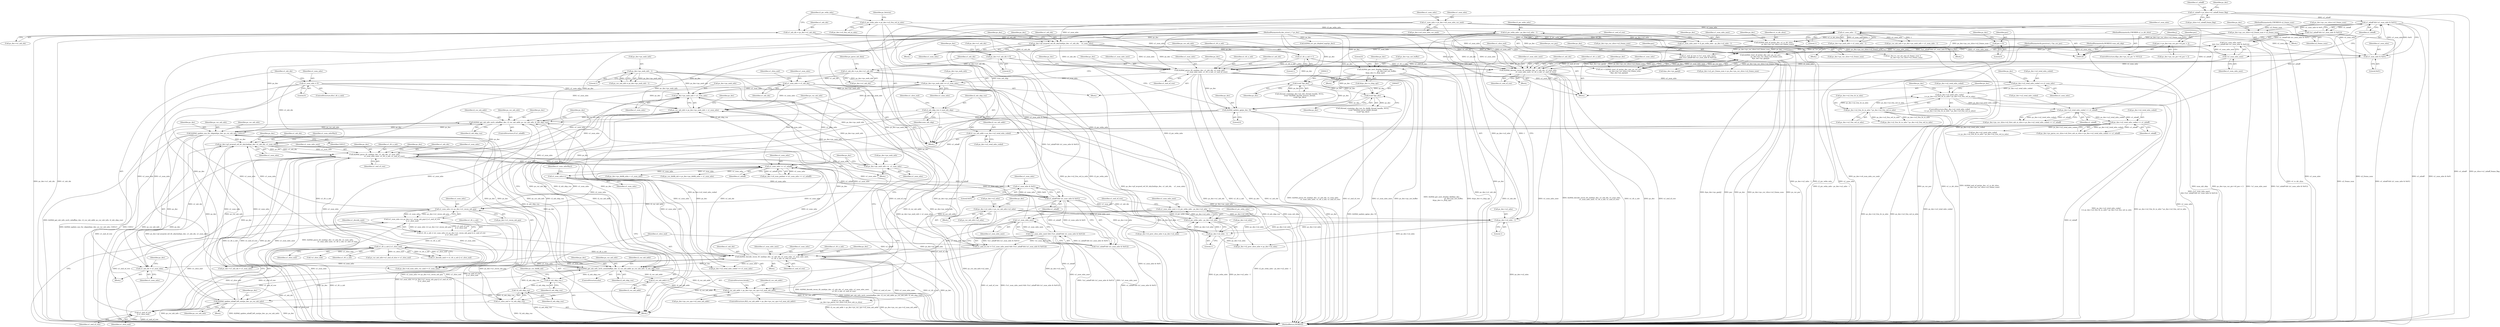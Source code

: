 digraph "0_Android_4a524d3a8ae9aa20c36430008e6bd429443f8f1d_1@pointer" {
"1000944" [label="(Call,ps_dec->ps_nmb_info + u1_num_mbs)"];
"1000638" [label="(Call,ps_dec->ps_nmb_info += u1_num_mbs)"];
"1000631" [label="(Call,ih264d_parse_tfr_nmb(ps_dec, u1_mb_idx, u1_num_mbs,\n                            u1_num_mbs_next, u1_tfr_n_mb, u1_end_of_row))"];
"1000584" [label="(Call,ps_dec->pf_mvpred_ref_tfr_nby2mb(ps_dec, u1_mb_idx,    u1_num_mbs))"];
"1000130" [label="(MethodParameterIn,dec_struct_t * ps_dec)"];
"1000141" [label="(Call,u1_mb_idx = ps_dec->u1_mb_idx)"];
"1000487" [label="(Call,u1_num_mbs = ps_dec->u4_num_mbs_cur_nmb)"];
"1000501" [label="(Call,u1_num_mbs - 1)"];
"1000612" [label="(Call,u1_num_mbs & 0x01)"];
"1000607" [label="(Call,!u1_num_mbs_next)"];
"1000595" [label="(Call,u1_num_mbs_next = i2_pic_wdin_mbs - ps_dec->u2_mbx - 1)"];
"1000597" [label="(Call,i2_pic_wdin_mbs - ps_dec->u2_mbx - 1)"];
"1000150" [label="(Call,i2_pic_wdin_mbs = ps_dec->u2_frm_wd_in_mbs)"];
"1000599" [label="(Call,ps_dec->u2_mbx - 1)"];
"1000538" [label="(Call,ps_dec->u2_mbx = ps_cur_mb_info->u2_mbx)"];
"1000618" [label="(Call,u1_tfr_n_mb = 1)"];
"1000604" [label="(Call,u1_end_of_row = (!u1_num_mbs_next)\n && (!(u1_mbaff && (u1_num_mbs & 0x01))))"];
"1000606" [label="(Call,(!u1_num_mbs_next)\n && (!(u1_mbaff && (u1_num_mbs & 0x01))))"];
"1000609" [label="(Call,!(u1_mbaff && (u1_num_mbs & 0x01)))"];
"1000610" [label="(Call,u1_mbaff && (u1_num_mbs & 0x01))"];
"1000189" [label="(Call,u1_mbaff = ps_slice->u1_mbaff_frame_flag)"];
"1000513" [label="(Call,ps_dec->ps_nmb_info - 1)"];
"1001179" [label="(Call,ps_dec->ps_nmb_info +=  u1_num_mbs)"];
"1001172" [label="(Call,ih264d_parse_tfr_nmb(ps_dec, u1_mb_idx, u1_num_mbs,\n                                     u1_num_mbs_next, u1_tfr_n_mb, u1_end_of_row))"];
"1001148" [label="(Call,ps_dec->pf_mvpred_ref_tfr_nby2mb(ps_dec, u1_mb_idx, u1_num_mbs))"];
"1001061" [label="(Call,ih264d_update_nnz_for_skipmb(ps_dec, ps_cur_mb_info, CAVLC))"];
"1000990" [label="(Call,ih264d_get_mb_info_cavlc_mbaff(ps_dec, i2_cur_mb_addr, ps_cur_mb_info, i2_mb_skip_run))"];
"1000892" [label="(Call,ih264d_update_qp(ps_dec, 0))"];
"1000645" [label="(Call,ih264d_decode_recon_tfr_nmb(ps_dec, u1_mb_idx, u1_num_mbs,\n                             u1_num_mbs_next, u1_tfr_n_mb, u1_end_of_row))"];
"1000412" [label="(Call,(void *)ps_dec)"];
"1000357" [label="(Call,ih264d_get_next_display_field(ps_dec,\n                                              ps_dec->ps_out_buffer,\n &(ps_dec->s_disp_op)))"];
"1000318" [label="(Call,ih264d_start_of_pic(ps_dec, poc, ps_cur_poc,\n                        ps_dec->ps_cur_slice->u2_frame_num,\n &ps_dec->ps_pps[j]))"];
"1000227" [label="(Call,ih264d_end_of_pic(ps_dec, u1_is_idr_slice,\n                ps_dec->ps_cur_slice->u2_frame_num))"];
"1000132" [label="(MethodParameterIn,UWORD8 u1_is_idr_slice)"];
"1000214" [label="(Call,ps_dec->ps_cur_slice->u2_frame_num = u2_frame_num)"];
"1000133" [label="(MethodParameterIn,UWORD16 u2_frame_num)"];
"1000250" [label="(Call,poc = 0)"];
"1000281" [label="(Call,poc = ps_dec->ps_cur_pic->i4_poc + 2)"];
"1000134" [label="(MethodParameterIn,pocstruct_t *ps_cur_poc)"];
"1000456" [label="(Call,(void *)ps_dec)"];
"1001089" [label="(Call,ih264d_update_mbaff_left_nnz(ps_dec, ps_cur_mb_info))"];
"1001186" [label="(Call,ih264d_decode_recon_tfr_nmb(ps_dec, u1_mb_idx, u1_num_mbs, u1_num_mbs_next,\n                                             u1_tfr_n_mb, u1_end_of_row))"];
"1001112" [label="(Call,!u1_num_mbs_next)"];
"1001100" [label="(Call,u1_num_mbs_next = i2_pic_wdin_mbs - ps_dec->u2_mbx - 1)"];
"1001102" [label="(Call,i2_pic_wdin_mbs - ps_dec->u2_mbx - 1)"];
"1001104" [label="(Call,ps_dec->u2_mbx - 1)"];
"1001137" [label="(Call,u1_tfr_n_mb || u1_slice_end)"];
"1001124" [label="(Call,u1_tfr_n_mb = (u1_num_mbs == ps_dec->u1_recon_mb_grp) || u1_end_of_row\n || u1_slice_end)"];
"1001126" [label="(Call,(u1_num_mbs == ps_dec->u1_recon_mb_grp) || u1_end_of_row\n || u1_slice_end)"];
"1001127" [label="(Call,u1_num_mbs == ps_dec->u1_recon_mb_grp)"];
"1001117" [label="(Call,u1_num_mbs & 0x01)"];
"1001094" [label="(Call,u1_num_mbs++)"];
"1000963" [label="(Call,u1_num_mbs >> u1_mbaff)"];
"1000905" [label="(Call,u1_num_mbs = u1_mb_idx)"];
"1000895" [label="(Call,u1_mb_idx = ps_dec->u1_mb_idx)"];
"1000657" [label="(Call,ps_dec->u1_mb_idx = 0)"];
"1001200" [label="(Call,u1_num_mbs = 0)"];
"1001115" [label="(Call,u1_mbaff && (u1_num_mbs & 0x01))"];
"1000809" [label="(Call,ps_dec->u2_total_mbs_coded << u1_mbaff)"];
"1000783" [label="(Call,ps_dec->u2_total_mbs_coded << u1_mbaff)"];
"1000668" [label="(Call,ps_dec->u2_total_mbs_coded\n >= ps_dec->u2_frm_ht_in_mbs * ps_dec->u2_frm_wd_in_mbs)"];
"1000652" [label="(Call,ps_dec->u2_total_mbs_coded += u1_num_mbs)"];
"1000672" [label="(Call,ps_dec->u2_frm_ht_in_mbs * ps_dec->u2_frm_wd_in_mbs)"];
"1001132" [label="(Call,u1_end_of_row\n || u1_slice_end)"];
"1001109" [label="(Call,u1_end_of_row = (!u1_num_mbs_next) && (!(u1_mbaff && (u1_num_mbs & 0x01))))"];
"1001111" [label="(Call,(!u1_num_mbs_next) && (!(u1_mbaff && (u1_num_mbs & 0x01))))"];
"1001114" [label="(Call,!(u1_mbaff && (u1_num_mbs & 0x01)))"];
"1001120" [label="(Call,u1_slice_end = !i2_mb_skip_run)"];
"1001122" [label="(Call,!i2_mb_skip_run)"];
"1001077" [label="(Call,i2_mb_skip_run--)"];
"1000996" [label="(Call,ih264d_get_mb_info_cavlc_nonmbaff(ps_dec, i2_cur_mb_addr, ps_cur_mb_info, i2_mb_skip_run))"];
"1000934" [label="(Call,i2_cur_mb_addr > ps_dec->ps_cur_sps->u2_max_mb_addr)"];
"1000920" [label="(Call,i2_cur_mb_addr = ps_dec->u2_total_mbs_coded)"];
"1001092" [label="(Call,i2_cur_mb_addr++)"];
"1000942" [label="(Call,ps_cur_mb_info = ps_dec->ps_nmb_info + u1_num_mbs)"];
"1000925" [label="(Call,i2_mb_skip_run = num_mb_skip)"];
"1000131" [label="(MethodParameterIn,WORD32 num_mb_skip)"];
"1001203" [label="(Call,u1_mb_idx = u1_num_mbs)"];
"1001105" [label="(Call,ps_dec->u2_mbx)"];
"1000227" [label="(Call,ih264d_end_of_pic(ps_dec, u1_is_idr_slice,\n                ps_dec->ps_cur_slice->u2_frame_num))"];
"1000224" [label="(Identifier,ps_dec)"];
"1000133" [label="(MethodParameterIn,UWORD16 u2_frame_num)"];
"1000283" [label="(Call,ps_dec->ps_cur_pic->i4_poc + 2)"];
"1001100" [label="(Call,u1_num_mbs_next = i2_pic_wdin_mbs - ps_dec->u2_mbx - 1)"];
"1001222" [label="(Call,i2_cur_mb_addr\n - ps_dec->ps_parse_cur_slice->u4_first_mb_in_slice)"];
"1000226" [label="(Block,)"];
"1001109" [label="(Call,u1_end_of_row = (!u1_num_mbs_next) && (!(u1_mbaff && (u1_num_mbs & 0x01))))"];
"1000359" [label="(Call,ps_dec->ps_out_buffer)"];
"1000275" [label="(ControlStructure,if(ps_dec->ps_cur_pic != NULL))"];
"1000657" [label="(Call,ps_dec->u1_mb_idx = 0)"];
"1000668" [label="(Call,ps_dec->u2_total_mbs_coded\n >= ps_dec->u2_frm_ht_in_mbs * ps_dec->u2_frm_wd_in_mbs)"];
"1001116" [label="(Identifier,u1_mbaff)"];
"1000645" [label="(Call,ih264d_decode_recon_tfr_nmb(ps_dec, u1_mb_idx, u1_num_mbs,\n                             u1_num_mbs_next, u1_tfr_n_mb, u1_end_of_row))"];
"1001103" [label="(Identifier,i2_pic_wdin_mbs)"];
"1000651" [label="(Identifier,u1_end_of_row)"];
"1000926" [label="(Identifier,i2_mb_skip_run)"];
"1000597" [label="(Call,i2_pic_wdin_mbs - ps_dec->u2_mbx - 1)"];
"1000600" [label="(Call,ps_dec->u2_mbx)"];
"1000134" [label="(MethodParameterIn,pocstruct_t *ps_cur_poc)"];
"1000252" [label="(Literal,0)"];
"1001101" [label="(Identifier,u1_num_mbs_next)"];
"1000810" [label="(Call,ps_dec->u2_total_mbs_coded)"];
"1000959" [label="(Call,ps_dec->u4_num_pmbair = (u1_num_mbs >> u1_mbaff))"];
"1000623" [label="(Identifier,ps_cur_mb_info)"];
"1001202" [label="(Literal,0)"];
"1001208" [label="(Identifier,ps_dec)"];
"1000931" [label="(Block,)"];
"1000458" [label="(Identifier,ps_dec)"];
"1001183" [label="(Identifier,u1_num_mbs)"];
"1000642" [label="(Identifier,u1_num_mbs)"];
"1001153" [label="(Identifier,u1_num_mbsNby2)"];
"1001129" [label="(Call,ps_dec->u1_recon_mb_grp)"];
"1001269" [label="(Call,ps_dec->u2_frm_ht_in_mbs * ps_dec->u2_frm_wd_in_mbs)"];
"1000963" [label="(Call,u1_num_mbs >> u1_mbaff)"];
"1000503" [label="(Literal,1)"];
"1000357" [label="(Call,ih264d_get_next_display_field(ps_dec,\n                                              ps_dec->ps_out_buffer,\n &(ps_dec->s_disp_op)))"];
"1001110" [label="(Identifier,u1_end_of_row)"];
"1000630" [label="(Block,)"];
"1000604" [label="(Call,u1_end_of_row = (!u1_num_mbs_next)\n && (!(u1_mbaff && (u1_num_mbs & 0x01))))"];
"1001177" [label="(Identifier,u1_tfr_n_mb)"];
"1001250" [label="(Call,ps_dec->i2_prev_slice_mbx = ps_dec->u2_mbx)"];
"1001180" [label="(Call,ps_dec->ps_nmb_info)"];
"1000250" [label="(Call,poc = 0)"];
"1000547" [label="(Identifier,ps_dec)"];
"1000948" [label="(Identifier,u1_num_mbs)"];
"1000609" [label="(Call,!(u1_mbaff && (u1_num_mbs & 0x01)))"];
"1000689" [label="(Identifier,ps_dec)"];
"1001123" [label="(Identifier,i2_mb_skip_run)"];
"1000997" [label="(Identifier,ps_dec)"];
"1001149" [label="(Identifier,ps_dec)"];
"1000213" [label="(Block,)"];
"1000927" [label="(Identifier,num_mb_skip)"];
"1001147" [label="(Block,)"];
"1000994" [label="(Identifier,i2_mb_skip_run)"];
"1001104" [label="(Call,ps_dec->u2_mbx - 1)"];
"1001112" [label="(Call,!u1_num_mbs_next)"];
"1000676" [label="(Call,ps_dec->u2_frm_wd_in_mbs)"];
"1000497" [label="(Call,ps_dec->ps_nmb_info + u1_num_mbs - 1)"];
"1000362" [label="(Call,&(ps_dec->s_disp_op))"];
"1000456" [label="(Call,(void *)ps_dec)"];
"1001088" [label="(Block,)"];
"1000132" [label="(MethodParameterIn,UWORD8 u1_is_idr_slice)"];
"1001148" [label="(Call,ps_dec->pf_mvpred_ref_tfr_nby2mb(ps_dec, u1_mb_idx, u1_num_mbs))"];
"1001203" [label="(Call,u1_mb_idx = u1_num_mbs)"];
"1000691" [label="(Call,ps_dec->i2_prev_slice_mbx = ps_dec->u2_mbx)"];
"1001185" [label="(Block,)"];
"1000612" [label="(Call,u1_num_mbs & 0x01)"];
"1000996" [label="(Call,ih264d_get_mb_info_cavlc_nonmbaff(ps_dec, i2_cur_mb_addr, ps_cur_mb_info, i2_mb_skip_run))"];
"1000901" [label="(Identifier,ps_parse_mb_data)"];
"1000664" [label="(Identifier,ps_dec)"];
"1000246" [label="(Block,)"];
"1000404" [label="(Call,ithread_create(ps_dec->pv_dec_thread_handle, NULL,\n (void *)ih264d_decode_picture_thread,\n (void *)ps_dec))"];
"1000486" [label="(Block,)"];
"1000322" [label="(Call,ps_dec->ps_cur_slice->u2_frame_num)"];
"1000316" [label="(Call,ret = ih264d_start_of_pic(ps_dec, poc, ps_cur_poc,\n                        ps_dec->ps_cur_slice->u2_frame_num,\n &ps_dec->ps_pps[j]))"];
"1000131" [label="(MethodParameterIn,WORD32 num_mb_skip)"];
"1001140" [label="(Call,ps_cur_mb_info->u1_end_of_slice = u1_slice_end)"];
"1001178" [label="(Identifier,u1_end_of_row)"];
"1001102" [label="(Call,i2_pic_wdin_mbs - ps_dec->u2_mbx - 1)"];
"1000935" [label="(Identifier,i2_cur_mb_addr)"];
"1000813" [label="(Identifier,u1_mbaff)"];
"1000570" [label="(Block,)"];
"1000991" [label="(Identifier,ps_dec)"];
"1000596" [label="(Identifier,u1_num_mbs_next)"];
"1001094" [label="(Call,u1_num_mbs++)"];
"1000649" [label="(Identifier,u1_num_mbs_next)"];
"1000906" [label="(Identifier,u1_num_mbs)"];
"1000669" [label="(Call,ps_dec->u2_total_mbs_coded)"];
"1000893" [label="(Identifier,ps_dec)"];
"1000682" [label="(Identifier,ps_dec)"];
"1000784" [label="(Call,ps_dec->u2_total_mbs_coded)"];
"1000517" [label="(Literal,1)"];
"1001135" [label="(Call,u1_decode_nmb = u1_tfr_n_mb || u1_slice_end)"];
"1001097" [label="(Identifier,u1_num_mbsNby2)"];
"1000542" [label="(Call,ps_cur_mb_info->u2_mbx)"];
"1001121" [label="(Identifier,u1_slice_end)"];
"1001201" [label="(Identifier,u1_num_mbs)"];
"1001179" [label="(Call,ps_dec->ps_nmb_info +=  u1_num_mbs)"];
"1000152" [label="(Call,ps_dec->u2_frm_wd_in_mbs)"];
"1001004" [label="(Identifier,ps_dec)"];
"1000513" [label="(Call,ps_dec->ps_nmb_info - 1)"];
"1000632" [label="(Identifier,ps_dec)"];
"1001186" [label="(Call,ih264d_decode_recon_tfr_nmb(ps_dec, u1_mb_idx, u1_num_mbs, u1_num_mbs_next,\n                                             u1_tfr_n_mb, u1_end_of_row))"];
"1001119" [label="(Literal,0x01)"];
"1000230" [label="(Call,ps_dec->ps_cur_slice->u2_frame_num)"];
"1000159" [label="(Identifier,ps_bitstrm)"];
"1000191" [label="(Call,ps_slice->u1_mbaff_frame_flag)"];
"1001193" [label="(Call,ps_dec->u2_total_mbs_coded += u1_num_mbs)"];
"1001206" [label="(Call,ps_dec->u1_mb_idx = u1_num_mbs)"];
"1000943" [label="(Identifier,ps_cur_mb_info)"];
"1000595" [label="(Call,u1_num_mbs_next = i2_pic_wdin_mbs - ps_dec->u2_mbx - 1)"];
"1001181" [label="(Identifier,ps_dec)"];
"1001062" [label="(Identifier,ps_dec)"];
"1000327" [label="(Call,&ps_dec->ps_pps[j])"];
"1000999" [label="(Identifier,ps_cur_mb_info)"];
"1000909" [label="(Identifier,u1_slice_end)"];
"1001125" [label="(Identifier,u1_tfr_n_mb)"];
"1000659" [label="(Identifier,ps_dec)"];
"1000922" [label="(Call,ps_dec->u2_total_mbs_coded)"];
"1000930" [label="(Identifier,u1_slice_end)"];
"1001111" [label="(Call,(!u1_num_mbs_next) && (!(u1_mbaff && (u1_num_mbs & 0x01))))"];
"1000229" [label="(Identifier,u1_is_idr_slice)"];
"1001195" [label="(Identifier,ps_dec)"];
"1000672" [label="(Call,ps_dec->u2_frm_ht_in_mbs * ps_dec->u2_frm_wd_in_mbs)"];
"1000964" [label="(Identifier,u1_num_mbs)"];
"1000189" [label="(Call,u1_mbaff = ps_slice->u1_mbaff_frame_flag)"];
"1001204" [label="(Identifier,u1_mb_idx)"];
"1001200" [label="(Call,u1_num_mbs = 0)"];
"1001174" [label="(Identifier,u1_mb_idx)"];
"1000235" [label="(Call,ps_dec->s_cur_pic_poc.u2_frame_num =\n                ps_dec->ps_cur_slice->u2_frame_num)"];
"1000920" [label="(Call,i2_cur_mb_addr = ps_dec->u2_total_mbs_coded)"];
"1001190" [label="(Identifier,u1_num_mbs_next)"];
"1000282" [label="(Identifier,poc)"];
"1001113" [label="(Identifier,u1_num_mbs_next)"];
"1000228" [label="(Identifier,ps_dec)"];
"1000635" [label="(Identifier,u1_num_mbs_next)"];
"1001189" [label="(Identifier,u1_num_mbs)"];
"1000412" [label="(Call,(void *)ps_dec)"];
"1001120" [label="(Call,u1_slice_end = !i2_mb_skip_run)"];
"1000511" [label="(Call,ps_cur_mb_info = ps_dec->ps_nmb_info - 1)"];
"1000945" [label="(Call,ps_dec->ps_nmb_info)"];
"1001137" [label="(Call,u1_tfr_n_mb || u1_slice_end)"];
"1000656" [label="(Identifier,u1_num_mbs)"];
"1000892" [label="(Call,ih264d_update_qp(ps_dec, 0))"];
"1000448" [label="(Call,ithread_create(ps_dec->pv_bs_deblk_thread_handle, NULL,\n (void *)ih264d_recon_deblk_thread,\n (void *)ps_dec))"];
"1001138" [label="(Identifier,u1_tfr_n_mb)"];
"1000634" [label="(Identifier,u1_num_mbs)"];
"1000586" [label="(Identifier,u1_mb_idx)"];
"1000907" [label="(Identifier,u1_mb_idx)"];
"1001124" [label="(Call,u1_tfr_n_mb = (u1_num_mbs == ps_dec->u1_recon_mb_grp) || u1_end_of_row\n || u1_slice_end)"];
"1000151" [label="(Identifier,i2_pic_wdin_mbs)"];
"1000493" [label="(Identifier,u1_num_mbs)"];
"1000143" [label="(Call,ps_dec->u1_mb_idx)"];
"1000190" [label="(Identifier,u1_mbaff)"];
"1001132" [label="(Call,u1_end_of_row\n || u1_slice_end)"];
"1001063" [label="(Identifier,ps_cur_mb_info)"];
"1001092" [label="(Call,i2_cur_mb_addr++)"];
"1000951" [label="(Identifier,ps_dec)"];
"1000613" [label="(Identifier,u1_num_mbs)"];
"1000803" [label="(Call,ps_dec->ps_parse_cur_slice->u4_first_mb_in_slice = ps_dec->u2_total_mbs_coded << u1_mbaff)"];
"1001081" [label="(Identifier,ps_cur_deblk_mb)"];
"1001284" [label="(MethodReturn,WORD32)"];
"1000636" [label="(Identifier,u1_tfr_n_mb)"];
"1000488" [label="(Identifier,u1_num_mbs)"];
"1000995" [label="(ControlStructure,else)"];
"1000585" [label="(Identifier,ps_dec)"];
"1001151" [label="(Identifier,u1_num_mbs)"];
"1001175" [label="(Identifier,u1_num_mbs)"];
"1000291" [label="(Identifier,j)"];
"1000141" [label="(Call,u1_mb_idx = ps_dec->u1_mb_idx)"];
"1000777" [label="(Call,ps_dec->ps_cur_slice->u2_first_mb_in_slice = ps_dec->u2_total_mbs_coded << u1_mbaff)"];
"1000968" [label="(Call,ps_dec->ps_deblk_mbn + u1_num_mbs)"];
"1000200" [label="(Identifier,ps_dec)"];
"1000934" [label="(Call,i2_cur_mb_addr > ps_dec->ps_cur_sps->u2_max_mb_addr)"];
"1000966" [label="(Call,ps_cur_deblk_mb = ps_dec->ps_deblk_mbn + u1_num_mbs)"];
"1000583" [label="(Block,)"];
"1001176" [label="(Identifier,u1_num_mbs_next)"];
"1001191" [label="(Identifier,u1_tfr_n_mb)"];
"1000809" [label="(Call,ps_dec->u2_total_mbs_coded << u1_mbaff)"];
"1001114" [label="(Call,!(u1_mbaff && (u1_num_mbs & 0x01)))"];
"1000638" [label="(Call,ps_dec->ps_nmb_info += u1_num_mbs)"];
"1001061" [label="(Call,ih264d_update_nnz_for_skipmb(ps_dec, ps_cur_mb_info, CAVLC))"];
"1001172" [label="(Call,ih264d_parse_tfr_nmb(ps_dec, u1_mb_idx, u1_num_mbs,\n                                     u1_num_mbs_next, u1_tfr_n_mb, u1_end_of_row))"];
"1000942" [label="(Call,ps_cur_mb_info = ps_dec->ps_nmb_info + u1_num_mbs)"];
"1000998" [label="(Identifier,i2_cur_mb_addr)"];
"1000142" [label="(Identifier,u1_mb_idx)"];
"1000644" [label="(Block,)"];
"1000647" [label="(Identifier,u1_mb_idx)"];
"1001091" [label="(Identifier,ps_cur_mb_info)"];
"1000489" [label="(Call,ps_dec->u4_num_mbs_cur_nmb)"];
"1000606" [label="(Call,(!u1_num_mbs_next)\n && (!(u1_mbaff && (u1_num_mbs & 0x01))))"];
"1000949" [label="(Call,ps_dec->u4_num_mbs_cur_nmb = u1_num_mbs)"];
"1000620" [label="(Literal,1)"];
"1000587" [label="(Identifier,u1_num_mbs)"];
"1000318" [label="(Call,ih264d_start_of_pic(ps_dec, poc, ps_cur_poc,\n                        ps_dec->ps_cur_slice->u2_frame_num,\n &ps_dec->ps_pps[j]))"];
"1000783" [label="(Call,ps_dec->u2_total_mbs_coded << u1_mbaff)"];
"1001171" [label="(Block,)"];
"1001265" [label="(Call,ps_dec->u2_total_mbs_coded\n >= ps_dec->u2_frm_ht_in_mbs * ps_dec->u2_frm_wd_in_mbs)"];
"1000658" [label="(Call,ps_dec->u1_mb_idx)"];
"1000614" [label="(Literal,0x01)"];
"1000936" [label="(Call,ps_dec->ps_cur_sps->u2_max_mb_addr)"];
"1000619" [label="(Identifier,u1_tfr_n_mb)"];
"1000650" [label="(Identifier,u1_tfr_n_mb)"];
"1000639" [label="(Call,ps_dec->ps_nmb_info)"];
"1000654" [label="(Identifier,ps_dec)"];
"1000667" [label="(ControlStructure,if(ps_dec->u2_total_mbs_coded\n >= ps_dec->u2_frm_ht_in_mbs * ps_dec->u2_frm_wd_in_mbs))"];
"1000794" [label="(Call,ps_dec->u2_prv_frame_num = ps_dec->ps_cur_slice->u2_frame_num)"];
"1000502" [label="(Identifier,u1_num_mbs)"];
"1000607" [label="(Call,!u1_num_mbs_next)"];
"1000238" [label="(Identifier,ps_dec)"];
"1000538" [label="(Call,ps_dec->u2_mbx = ps_cur_mb_info->u2_mbx)"];
"1000539" [label="(Call,ps_dec->u2_mbx)"];
"1000988" [label="(ControlStructure,if (u1_mbaff))"];
"1001139" [label="(Identifier,u1_slice_end)"];
"1000661" [label="(Literal,0)"];
"1000990" [label="(Call,ih264d_get_mb_info_cavlc_mbaff(ps_dec, i2_cur_mb_addr, ps_cur_mb_info, i2_mb_skip_run))"];
"1000633" [label="(Identifier,u1_mb_idx)"];
"1001115" [label="(Call,u1_mbaff && (u1_num_mbs & 0x01))"];
"1001128" [label="(Identifier,u1_num_mbs)"];
"1000495" [label="(Call,ps_cur_mb_info = ps_dec->ps_nmb_info + u1_num_mbs - 1)"];
"1001108" [label="(Literal,1)"];
"1001078" [label="(Identifier,i2_mb_skip_run)"];
"1000590" [label="(Identifier,ps_dec)"];
"1000896" [label="(Identifier,u1_mb_idx)"];
"1000320" [label="(Identifier,poc)"];
"1000603" [label="(Literal,1)"];
"1001150" [label="(Identifier,u1_mb_idx)"];
"1000605" [label="(Identifier,u1_end_of_row)"];
"1000414" [label="(Identifier,ps_dec)"];
"1001090" [label="(Identifier,ps_dec)"];
"1000992" [label="(Identifier,i2_cur_mb_addr)"];
"1001000" [label="(Identifier,i2_mb_skip_run)"];
"1000610" [label="(Call,u1_mbaff && (u1_num_mbs & 0x01))"];
"1000646" [label="(Identifier,ps_dec)"];
"1000653" [label="(Call,ps_dec->u2_total_mbs_coded)"];
"1000921" [label="(Identifier,i2_cur_mb_addr)"];
"1000599" [label="(Call,ps_dec->u2_mbx - 1)"];
"1001089" [label="(Call,ih264d_update_mbaff_left_nnz(ps_dec, ps_cur_mb_info))"];
"1000598" [label="(Identifier,i2_pic_wdin_mbs)"];
"1001187" [label="(Identifier,ps_dec)"];
"1000321" [label="(Identifier,ps_cur_poc)"];
"1001122" [label="(Call,!i2_mb_skip_run)"];
"1000220" [label="(Identifier,u2_frame_num)"];
"1001127" [label="(Call,u1_num_mbs == ps_dec->u1_recon_mb_grp)"];
"1000584" [label="(Call,ps_dec->pf_mvpred_ref_tfr_nby2mb(ps_dec, u1_mb_idx,    u1_num_mbs))"];
"1000150" [label="(Call,i2_pic_wdin_mbs = ps_dec->u2_frm_wd_in_mbs)"];
"1001064" [label="(Identifier,CAVLC)"];
"1001205" [label="(Identifier,u1_num_mbs)"];
"1000608" [label="(Identifier,u1_num_mbs_next)"];
"1000368" [label="(Literal,0)"];
"1000993" [label="(Identifier,ps_cur_mb_info)"];
"1000925" [label="(Call,i2_mb_skip_run = num_mb_skip)"];
"1000905" [label="(Call,u1_num_mbs = u1_mb_idx)"];
"1001188" [label="(Identifier,u1_mb_idx)"];
"1001117" [label="(Call,u1_num_mbs & 0x01)"];
"1000648" [label="(Identifier,u1_num_mbs)"];
"1000897" [label="(Call,ps_dec->u1_mb_idx)"];
"1000941" [label="(ControlStructure,break;)"];
"1000929" [label="(Call,!u1_slice_end)"];
"1001126" [label="(Call,(u1_num_mbs == ps_dec->u1_recon_mb_grp) || u1_end_of_row\n || u1_slice_end)"];
"1000640" [label="(Identifier,ps_dec)"];
"1000514" [label="(Call,ps_dec->ps_nmb_info)"];
"1001068" [label="(Identifier,ps_cur_mb_info)"];
"1000251" [label="(Identifier,poc)"];
"1000256" [label="(Identifier,ps_dec)"];
"1000933" [label="(ControlStructure,if(i2_cur_mb_addr > ps_dec->ps_cur_sps->u2_max_mb_addr))"];
"1000214" [label="(Call,ps_dec->ps_cur_slice->u2_frame_num = u2_frame_num)"];
"1000618" [label="(Call,u1_tfr_n_mb = 1)"];
"1001198" [label="(ControlStructure,if(u1_tfr_n_mb))"];
"1000130" [label="(MethodParameterIn,dec_struct_t * ps_dec)"];
"1000281" [label="(Call,poc = ps_dec->ps_cur_pic->i4_poc + 2)"];
"1000205" [label="(Call,ih264d_err_pic_dispbuf_mgr(ps_dec))"];
"1000944" [label="(Call,ps_dec->ps_nmb_info + u1_num_mbs)"];
"1000501" [label="(Call,u1_num_mbs - 1)"];
"1000487" [label="(Call,u1_num_mbs = ps_dec->u4_num_mbs_cur_nmb)"];
"1000611" [label="(Identifier,u1_mbaff)"];
"1001173" [label="(Identifier,ps_dec)"];
"1000787" [label="(Identifier,u1_mbaff)"];
"1001095" [label="(Identifier,u1_num_mbs)"];
"1001077" [label="(Call,i2_mb_skip_run--)"];
"1000356" [label="(Block,)"];
"1000616" [label="(Identifier,u1_slice_end)"];
"1000358" [label="(Identifier,ps_dec)"];
"1000215" [label="(Call,ps_dec->ps_cur_slice->u2_frame_num)"];
"1000319" [label="(Identifier,ps_dec)"];
"1001118" [label="(Identifier,u1_num_mbs)"];
"1000894" [label="(Literal,0)"];
"1000631" [label="(Call,ih264d_parse_tfr_nmb(ps_dec, u1_mb_idx, u1_num_mbs,\n                            u1_num_mbs_next, u1_tfr_n_mb, u1_end_of_row))"];
"1001136" [label="(Identifier,u1_decode_nmb)"];
"1000965" [label="(Identifier,u1_mbaff)"];
"1000673" [label="(Call,ps_dec->u2_frm_ht_in_mbs)"];
"1001192" [label="(Identifier,u1_end_of_row)"];
"1000637" [label="(Identifier,u1_end_of_row)"];
"1001133" [label="(Identifier,u1_end_of_row)"];
"1001093" [label="(Identifier,i2_cur_mb_addr)"];
"1000895" [label="(Call,u1_mb_idx = ps_dec->u1_mb_idx)"];
"1000652" [label="(Call,ps_dec->u2_total_mbs_coded += u1_num_mbs)"];
"1001134" [label="(Identifier,u1_slice_end)"];
"1000136" [label="(Block,)"];
"1000944" -> "1000942"  [label="AST: "];
"1000944" -> "1000948"  [label="CFG: "];
"1000945" -> "1000944"  [label="AST: "];
"1000948" -> "1000944"  [label="AST: "];
"1000942" -> "1000944"  [label="CFG: "];
"1000944" -> "1001284"  [label="DDG: ps_dec->ps_nmb_info"];
"1000638" -> "1000944"  [label="DDG: ps_dec->ps_nmb_info"];
"1000513" -> "1000944"  [label="DDG: ps_dec->ps_nmb_info"];
"1001179" -> "1000944"  [label="DDG: ps_dec->ps_nmb_info"];
"1000905" -> "1000944"  [label="DDG: u1_num_mbs"];
"1001127" -> "1000944"  [label="DDG: u1_num_mbs"];
"1001200" -> "1000944"  [label="DDG: u1_num_mbs"];
"1001186" -> "1000944"  [label="DDG: u1_num_mbs"];
"1001172" -> "1000944"  [label="DDG: u1_num_mbs"];
"1000638" -> "1000630"  [label="AST: "];
"1000638" -> "1000642"  [label="CFG: "];
"1000639" -> "1000638"  [label="AST: "];
"1000642" -> "1000638"  [label="AST: "];
"1000654" -> "1000638"  [label="CFG: "];
"1000638" -> "1001284"  [label="DDG: ps_dec->ps_nmb_info"];
"1000631" -> "1000638"  [label="DDG: u1_num_mbs"];
"1000513" -> "1000638"  [label="DDG: ps_dec->ps_nmb_info"];
"1000638" -> "1000942"  [label="DDG: ps_dec->ps_nmb_info"];
"1000638" -> "1001179"  [label="DDG: ps_dec->ps_nmb_info"];
"1000631" -> "1000630"  [label="AST: "];
"1000631" -> "1000637"  [label="CFG: "];
"1000632" -> "1000631"  [label="AST: "];
"1000633" -> "1000631"  [label="AST: "];
"1000634" -> "1000631"  [label="AST: "];
"1000635" -> "1000631"  [label="AST: "];
"1000636" -> "1000631"  [label="AST: "];
"1000637" -> "1000631"  [label="AST: "];
"1000640" -> "1000631"  [label="CFG: "];
"1000631" -> "1001284"  [label="DDG: ps_dec"];
"1000631" -> "1001284"  [label="DDG: u1_mb_idx"];
"1000631" -> "1001284"  [label="DDG: ih264d_parse_tfr_nmb(ps_dec, u1_mb_idx, u1_num_mbs,\n                            u1_num_mbs_next, u1_tfr_n_mb, u1_end_of_row)"];
"1000631" -> "1001284"  [label="DDG: u1_end_of_row"];
"1000631" -> "1001284"  [label="DDG: u1_num_mbs_next"];
"1000631" -> "1001284"  [label="DDG: u1_tfr_n_mb"];
"1000584" -> "1000631"  [label="DDG: ps_dec"];
"1000584" -> "1000631"  [label="DDG: u1_mb_idx"];
"1000584" -> "1000631"  [label="DDG: u1_num_mbs"];
"1000130" -> "1000631"  [label="DDG: ps_dec"];
"1000141" -> "1000631"  [label="DDG: u1_mb_idx"];
"1000612" -> "1000631"  [label="DDG: u1_num_mbs"];
"1000487" -> "1000631"  [label="DDG: u1_num_mbs"];
"1000501" -> "1000631"  [label="DDG: u1_num_mbs"];
"1000607" -> "1000631"  [label="DDG: u1_num_mbs_next"];
"1000618" -> "1000631"  [label="DDG: u1_tfr_n_mb"];
"1000604" -> "1000631"  [label="DDG: u1_end_of_row"];
"1000631" -> "1000652"  [label="DDG: u1_num_mbs"];
"1000631" -> "1000892"  [label="DDG: ps_dec"];
"1000584" -> "1000583"  [label="AST: "];
"1000584" -> "1000587"  [label="CFG: "];
"1000585" -> "1000584"  [label="AST: "];
"1000586" -> "1000584"  [label="AST: "];
"1000587" -> "1000584"  [label="AST: "];
"1000590" -> "1000584"  [label="CFG: "];
"1000584" -> "1001284"  [label="DDG: ps_dec->pf_mvpred_ref_tfr_nby2mb(ps_dec, u1_mb_idx,    u1_num_mbs)"];
"1000130" -> "1000584"  [label="DDG: ps_dec"];
"1000141" -> "1000584"  [label="DDG: u1_mb_idx"];
"1000487" -> "1000584"  [label="DDG: u1_num_mbs"];
"1000501" -> "1000584"  [label="DDG: u1_num_mbs"];
"1000584" -> "1000612"  [label="DDG: u1_num_mbs"];
"1000584" -> "1000645"  [label="DDG: ps_dec"];
"1000584" -> "1000645"  [label="DDG: u1_mb_idx"];
"1000584" -> "1000645"  [label="DDG: u1_num_mbs"];
"1000130" -> "1000129"  [label="AST: "];
"1000130" -> "1001284"  [label="DDG: ps_dec"];
"1000130" -> "1000205"  [label="DDG: ps_dec"];
"1000130" -> "1000227"  [label="DDG: ps_dec"];
"1000130" -> "1000318"  [label="DDG: ps_dec"];
"1000130" -> "1000357"  [label="DDG: ps_dec"];
"1000130" -> "1000412"  [label="DDG: ps_dec"];
"1000130" -> "1000456"  [label="DDG: ps_dec"];
"1000130" -> "1000645"  [label="DDG: ps_dec"];
"1000130" -> "1000892"  [label="DDG: ps_dec"];
"1000130" -> "1000990"  [label="DDG: ps_dec"];
"1000130" -> "1000996"  [label="DDG: ps_dec"];
"1000130" -> "1001061"  [label="DDG: ps_dec"];
"1000130" -> "1001089"  [label="DDG: ps_dec"];
"1000130" -> "1001148"  [label="DDG: ps_dec"];
"1000130" -> "1001172"  [label="DDG: ps_dec"];
"1000130" -> "1001186"  [label="DDG: ps_dec"];
"1000141" -> "1000136"  [label="AST: "];
"1000141" -> "1000143"  [label="CFG: "];
"1000142" -> "1000141"  [label="AST: "];
"1000143" -> "1000141"  [label="AST: "];
"1000151" -> "1000141"  [label="CFG: "];
"1000141" -> "1001284"  [label="DDG: u1_mb_idx"];
"1000141" -> "1001284"  [label="DDG: ps_dec->u1_mb_idx"];
"1000141" -> "1000645"  [label="DDG: u1_mb_idx"];
"1000487" -> "1000486"  [label="AST: "];
"1000487" -> "1000489"  [label="CFG: "];
"1000488" -> "1000487"  [label="AST: "];
"1000489" -> "1000487"  [label="AST: "];
"1000493" -> "1000487"  [label="CFG: "];
"1000487" -> "1001284"  [label="DDG: ps_dec->u4_num_mbs_cur_nmb"];
"1000487" -> "1001284"  [label="DDG: u1_num_mbs"];
"1000487" -> "1000501"  [label="DDG: u1_num_mbs"];
"1000487" -> "1000612"  [label="DDG: u1_num_mbs"];
"1000487" -> "1000645"  [label="DDG: u1_num_mbs"];
"1000501" -> "1000497"  [label="AST: "];
"1000501" -> "1000503"  [label="CFG: "];
"1000502" -> "1000501"  [label="AST: "];
"1000503" -> "1000501"  [label="AST: "];
"1000497" -> "1000501"  [label="CFG: "];
"1000501" -> "1001284"  [label="DDG: u1_num_mbs"];
"1000501" -> "1000495"  [label="DDG: u1_num_mbs"];
"1000501" -> "1000495"  [label="DDG: 1"];
"1000501" -> "1000497"  [label="DDG: u1_num_mbs"];
"1000501" -> "1000497"  [label="DDG: 1"];
"1000501" -> "1000612"  [label="DDG: u1_num_mbs"];
"1000501" -> "1000645"  [label="DDG: u1_num_mbs"];
"1000612" -> "1000610"  [label="AST: "];
"1000612" -> "1000614"  [label="CFG: "];
"1000613" -> "1000612"  [label="AST: "];
"1000614" -> "1000612"  [label="AST: "];
"1000610" -> "1000612"  [label="CFG: "];
"1000612" -> "1000610"  [label="DDG: u1_num_mbs"];
"1000612" -> "1000610"  [label="DDG: 0x01"];
"1000612" -> "1000645"  [label="DDG: u1_num_mbs"];
"1000607" -> "1000606"  [label="AST: "];
"1000607" -> "1000608"  [label="CFG: "];
"1000608" -> "1000607"  [label="AST: "];
"1000611" -> "1000607"  [label="CFG: "];
"1000606" -> "1000607"  [label="CFG: "];
"1000607" -> "1000606"  [label="DDG: u1_num_mbs_next"];
"1000595" -> "1000607"  [label="DDG: u1_num_mbs_next"];
"1000607" -> "1000645"  [label="DDG: u1_num_mbs_next"];
"1000595" -> "1000570"  [label="AST: "];
"1000595" -> "1000597"  [label="CFG: "];
"1000596" -> "1000595"  [label="AST: "];
"1000597" -> "1000595"  [label="AST: "];
"1000605" -> "1000595"  [label="CFG: "];
"1000595" -> "1001284"  [label="DDG: i2_pic_wdin_mbs - ps_dec->u2_mbx - 1"];
"1000597" -> "1000595"  [label="DDG: i2_pic_wdin_mbs"];
"1000597" -> "1000595"  [label="DDG: ps_dec->u2_mbx - 1"];
"1000597" -> "1000599"  [label="CFG: "];
"1000598" -> "1000597"  [label="AST: "];
"1000599" -> "1000597"  [label="AST: "];
"1000597" -> "1001284"  [label="DDG: ps_dec->u2_mbx - 1"];
"1000597" -> "1001284"  [label="DDG: i2_pic_wdin_mbs"];
"1000150" -> "1000597"  [label="DDG: i2_pic_wdin_mbs"];
"1000599" -> "1000597"  [label="DDG: ps_dec->u2_mbx"];
"1000599" -> "1000597"  [label="DDG: 1"];
"1000597" -> "1001102"  [label="DDG: i2_pic_wdin_mbs"];
"1000150" -> "1000136"  [label="AST: "];
"1000150" -> "1000152"  [label="CFG: "];
"1000151" -> "1000150"  [label="AST: "];
"1000152" -> "1000150"  [label="AST: "];
"1000159" -> "1000150"  [label="CFG: "];
"1000150" -> "1001284"  [label="DDG: i2_pic_wdin_mbs"];
"1000150" -> "1001284"  [label="DDG: ps_dec->u2_frm_wd_in_mbs"];
"1000150" -> "1001102"  [label="DDG: i2_pic_wdin_mbs"];
"1000599" -> "1000603"  [label="CFG: "];
"1000600" -> "1000599"  [label="AST: "];
"1000603" -> "1000599"  [label="AST: "];
"1000599" -> "1001284"  [label="DDG: ps_dec->u2_mbx"];
"1000538" -> "1000599"  [label="DDG: ps_dec->u2_mbx"];
"1000599" -> "1000691"  [label="DDG: ps_dec->u2_mbx"];
"1000599" -> "1001104"  [label="DDG: ps_dec->u2_mbx"];
"1000599" -> "1001250"  [label="DDG: ps_dec->u2_mbx"];
"1000538" -> "1000486"  [label="AST: "];
"1000538" -> "1000542"  [label="CFG: "];
"1000539" -> "1000538"  [label="AST: "];
"1000542" -> "1000538"  [label="AST: "];
"1000547" -> "1000538"  [label="CFG: "];
"1000538" -> "1001284"  [label="DDG: ps_cur_mb_info->u2_mbx"];
"1000538" -> "1001284"  [label="DDG: ps_dec->u2_mbx"];
"1000538" -> "1000691"  [label="DDG: ps_dec->u2_mbx"];
"1000538" -> "1001104"  [label="DDG: ps_dec->u2_mbx"];
"1000538" -> "1001250"  [label="DDG: ps_dec->u2_mbx"];
"1000618" -> "1000570"  [label="AST: "];
"1000618" -> "1000620"  [label="CFG: "];
"1000619" -> "1000618"  [label="AST: "];
"1000620" -> "1000618"  [label="AST: "];
"1000623" -> "1000618"  [label="CFG: "];
"1000618" -> "1000645"  [label="DDG: u1_tfr_n_mb"];
"1000604" -> "1000570"  [label="AST: "];
"1000604" -> "1000606"  [label="CFG: "];
"1000605" -> "1000604"  [label="AST: "];
"1000606" -> "1000604"  [label="AST: "];
"1000616" -> "1000604"  [label="CFG: "];
"1000604" -> "1001284"  [label="DDG: (!u1_num_mbs_next)\n && (!(u1_mbaff && (u1_num_mbs & 0x01)))"];
"1000606" -> "1000604"  [label="DDG: !u1_num_mbs_next"];
"1000606" -> "1000604"  [label="DDG: !(u1_mbaff && (u1_num_mbs & 0x01))"];
"1000604" -> "1000645"  [label="DDG: u1_end_of_row"];
"1000606" -> "1000609"  [label="CFG: "];
"1000609" -> "1000606"  [label="AST: "];
"1000606" -> "1001284"  [label="DDG: !u1_num_mbs_next"];
"1000606" -> "1001284"  [label="DDG: !(u1_mbaff && (u1_num_mbs & 0x01))"];
"1000609" -> "1000606"  [label="DDG: u1_mbaff && (u1_num_mbs & 0x01)"];
"1000606" -> "1001111"  [label="DDG: !(u1_mbaff && (u1_num_mbs & 0x01))"];
"1000609" -> "1000610"  [label="CFG: "];
"1000610" -> "1000609"  [label="AST: "];
"1000609" -> "1001284"  [label="DDG: u1_mbaff && (u1_num_mbs & 0x01)"];
"1000610" -> "1000609"  [label="DDG: u1_mbaff"];
"1000610" -> "1000609"  [label="DDG: u1_num_mbs & 0x01"];
"1000610" -> "1000611"  [label="CFG: "];
"1000611" -> "1000610"  [label="AST: "];
"1000610" -> "1001284"  [label="DDG: u1_mbaff"];
"1000610" -> "1001284"  [label="DDG: u1_num_mbs & 0x01"];
"1000189" -> "1000610"  [label="DDG: u1_mbaff"];
"1000610" -> "1000783"  [label="DDG: u1_mbaff"];
"1000610" -> "1001115"  [label="DDG: u1_num_mbs & 0x01"];
"1000189" -> "1000136"  [label="AST: "];
"1000189" -> "1000191"  [label="CFG: "];
"1000190" -> "1000189"  [label="AST: "];
"1000191" -> "1000189"  [label="AST: "];
"1000200" -> "1000189"  [label="CFG: "];
"1000189" -> "1001284"  [label="DDG: u1_mbaff"];
"1000189" -> "1001284"  [label="DDG: ps_slice->u1_mbaff_frame_flag"];
"1000189" -> "1000783"  [label="DDG: u1_mbaff"];
"1000513" -> "1000511"  [label="AST: "];
"1000513" -> "1000517"  [label="CFG: "];
"1000514" -> "1000513"  [label="AST: "];
"1000517" -> "1000513"  [label="AST: "];
"1000511" -> "1000513"  [label="CFG: "];
"1000513" -> "1001284"  [label="DDG: ps_dec->ps_nmb_info"];
"1000513" -> "1000511"  [label="DDG: ps_dec->ps_nmb_info"];
"1000513" -> "1000511"  [label="DDG: 1"];
"1000513" -> "1000942"  [label="DDG: ps_dec->ps_nmb_info"];
"1000513" -> "1001179"  [label="DDG: ps_dec->ps_nmb_info"];
"1001179" -> "1001171"  [label="AST: "];
"1001179" -> "1001183"  [label="CFG: "];
"1001180" -> "1001179"  [label="AST: "];
"1001183" -> "1001179"  [label="AST: "];
"1001195" -> "1001179"  [label="CFG: "];
"1001179" -> "1001284"  [label="DDG: ps_dec->ps_nmb_info"];
"1001179" -> "1000942"  [label="DDG: ps_dec->ps_nmb_info"];
"1001172" -> "1001179"  [label="DDG: u1_num_mbs"];
"1001172" -> "1001171"  [label="AST: "];
"1001172" -> "1001178"  [label="CFG: "];
"1001173" -> "1001172"  [label="AST: "];
"1001174" -> "1001172"  [label="AST: "];
"1001175" -> "1001172"  [label="AST: "];
"1001176" -> "1001172"  [label="AST: "];
"1001177" -> "1001172"  [label="AST: "];
"1001178" -> "1001172"  [label="AST: "];
"1001181" -> "1001172"  [label="CFG: "];
"1001172" -> "1001284"  [label="DDG: u1_num_mbs_next"];
"1001172" -> "1001284"  [label="DDG: ih264d_parse_tfr_nmb(ps_dec, u1_mb_idx, u1_num_mbs,\n                                     u1_num_mbs_next, u1_tfr_n_mb, u1_end_of_row)"];
"1001172" -> "1001284"  [label="DDG: u1_tfr_n_mb"];
"1001172" -> "1001284"  [label="DDG: u1_end_of_row"];
"1001172" -> "1001284"  [label="DDG: ps_dec"];
"1001172" -> "1000942"  [label="DDG: u1_num_mbs"];
"1001172" -> "1000949"  [label="DDG: u1_num_mbs"];
"1001172" -> "1000963"  [label="DDG: u1_num_mbs"];
"1001172" -> "1000990"  [label="DDG: ps_dec"];
"1001172" -> "1000996"  [label="DDG: ps_dec"];
"1001148" -> "1001172"  [label="DDG: ps_dec"];
"1001148" -> "1001172"  [label="DDG: u1_mb_idx"];
"1001148" -> "1001172"  [label="DDG: u1_num_mbs"];
"1001112" -> "1001172"  [label="DDG: u1_num_mbs_next"];
"1001137" -> "1001172"  [label="DDG: u1_tfr_n_mb"];
"1001109" -> "1001172"  [label="DDG: u1_end_of_row"];
"1001132" -> "1001172"  [label="DDG: u1_end_of_row"];
"1001172" -> "1001193"  [label="DDG: u1_num_mbs"];
"1001172" -> "1001203"  [label="DDG: u1_num_mbs"];
"1001172" -> "1001206"  [label="DDG: u1_num_mbs"];
"1001148" -> "1001147"  [label="AST: "];
"1001148" -> "1001151"  [label="CFG: "];
"1001149" -> "1001148"  [label="AST: "];
"1001150" -> "1001148"  [label="AST: "];
"1001151" -> "1001148"  [label="AST: "];
"1001153" -> "1001148"  [label="CFG: "];
"1001148" -> "1001284"  [label="DDG: ps_dec->pf_mvpred_ref_tfr_nby2mb(ps_dec, u1_mb_idx, u1_num_mbs)"];
"1001061" -> "1001148"  [label="DDG: ps_dec"];
"1001089" -> "1001148"  [label="DDG: ps_dec"];
"1001203" -> "1001148"  [label="DDG: u1_mb_idx"];
"1000895" -> "1001148"  [label="DDG: u1_mb_idx"];
"1001127" -> "1001148"  [label="DDG: u1_num_mbs"];
"1001148" -> "1001186"  [label="DDG: ps_dec"];
"1001148" -> "1001186"  [label="DDG: u1_mb_idx"];
"1001148" -> "1001186"  [label="DDG: u1_num_mbs"];
"1001061" -> "1000931"  [label="AST: "];
"1001061" -> "1001064"  [label="CFG: "];
"1001062" -> "1001061"  [label="AST: "];
"1001063" -> "1001061"  [label="AST: "];
"1001064" -> "1001061"  [label="AST: "];
"1001068" -> "1001061"  [label="CFG: "];
"1001061" -> "1001284"  [label="DDG: ps_dec"];
"1001061" -> "1001284"  [label="DDG: ih264d_update_nnz_for_skipmb(ps_dec, ps_cur_mb_info, CAVLC)"];
"1001061" -> "1001284"  [label="DDG: CAVLC"];
"1001061" -> "1001284"  [label="DDG: ps_cur_mb_info"];
"1001061" -> "1000990"  [label="DDG: ps_dec"];
"1001061" -> "1000996"  [label="DDG: ps_dec"];
"1000990" -> "1001061"  [label="DDG: ps_dec"];
"1000990" -> "1001061"  [label="DDG: ps_cur_mb_info"];
"1000996" -> "1001061"  [label="DDG: ps_dec"];
"1000996" -> "1001061"  [label="DDG: ps_cur_mb_info"];
"1001061" -> "1001089"  [label="DDG: ps_dec"];
"1001061" -> "1001089"  [label="DDG: ps_cur_mb_info"];
"1000990" -> "1000988"  [label="AST: "];
"1000990" -> "1000994"  [label="CFG: "];
"1000991" -> "1000990"  [label="AST: "];
"1000992" -> "1000990"  [label="AST: "];
"1000993" -> "1000990"  [label="AST: "];
"1000994" -> "1000990"  [label="AST: "];
"1001004" -> "1000990"  [label="CFG: "];
"1000990" -> "1001284"  [label="DDG: ih264d_get_mb_info_cavlc_mbaff(ps_dec, i2_cur_mb_addr, ps_cur_mb_info, i2_mb_skip_run)"];
"1000892" -> "1000990"  [label="DDG: ps_dec"];
"1001089" -> "1000990"  [label="DDG: ps_dec"];
"1001186" -> "1000990"  [label="DDG: ps_dec"];
"1000934" -> "1000990"  [label="DDG: i2_cur_mb_addr"];
"1000942" -> "1000990"  [label="DDG: ps_cur_mb_info"];
"1000925" -> "1000990"  [label="DDG: i2_mb_skip_run"];
"1001122" -> "1000990"  [label="DDG: i2_mb_skip_run"];
"1000990" -> "1001077"  [label="DDG: i2_mb_skip_run"];
"1000990" -> "1001092"  [label="DDG: i2_cur_mb_addr"];
"1000892" -> "1000136"  [label="AST: "];
"1000892" -> "1000894"  [label="CFG: "];
"1000893" -> "1000892"  [label="AST: "];
"1000894" -> "1000892"  [label="AST: "];
"1000896" -> "1000892"  [label="CFG: "];
"1000892" -> "1001284"  [label="DDG: ps_dec"];
"1000892" -> "1001284"  [label="DDG: ih264d_update_qp(ps_dec, 0)"];
"1000645" -> "1000892"  [label="DDG: ps_dec"];
"1000412" -> "1000892"  [label="DDG: ps_dec"];
"1000357" -> "1000892"  [label="DDG: ps_dec"];
"1000456" -> "1000892"  [label="DDG: ps_dec"];
"1000892" -> "1000996"  [label="DDG: ps_dec"];
"1000645" -> "1000644"  [label="AST: "];
"1000645" -> "1000651"  [label="CFG: "];
"1000646" -> "1000645"  [label="AST: "];
"1000647" -> "1000645"  [label="AST: "];
"1000648" -> "1000645"  [label="AST: "];
"1000649" -> "1000645"  [label="AST: "];
"1000650" -> "1000645"  [label="AST: "];
"1000651" -> "1000645"  [label="AST: "];
"1000654" -> "1000645"  [label="CFG: "];
"1000645" -> "1001284"  [label="DDG: u1_tfr_n_mb"];
"1000645" -> "1001284"  [label="DDG: ps_dec"];
"1000645" -> "1001284"  [label="DDG: u1_end_of_row"];
"1000645" -> "1001284"  [label="DDG: u1_mb_idx"];
"1000645" -> "1001284"  [label="DDG: u1_num_mbs_next"];
"1000645" -> "1001284"  [label="DDG: ih264d_decode_recon_tfr_nmb(ps_dec, u1_mb_idx, u1_num_mbs,\n                             u1_num_mbs_next, u1_tfr_n_mb, u1_end_of_row)"];
"1000645" -> "1000652"  [label="DDG: u1_num_mbs"];
"1000412" -> "1000404"  [label="AST: "];
"1000412" -> "1000414"  [label="CFG: "];
"1000413" -> "1000412"  [label="AST: "];
"1000414" -> "1000412"  [label="AST: "];
"1000404" -> "1000412"  [label="CFG: "];
"1000412" -> "1000404"  [label="DDG: ps_dec"];
"1000357" -> "1000412"  [label="DDG: ps_dec"];
"1000412" -> "1000456"  [label="DDG: ps_dec"];
"1000357" -> "1000356"  [label="AST: "];
"1000357" -> "1000362"  [label="CFG: "];
"1000358" -> "1000357"  [label="AST: "];
"1000359" -> "1000357"  [label="AST: "];
"1000362" -> "1000357"  [label="AST: "];
"1000368" -> "1000357"  [label="CFG: "];
"1000357" -> "1001284"  [label="DDG: ih264d_get_next_display_field(ps_dec,\n                                              ps_dec->ps_out_buffer,\n &(ps_dec->s_disp_op))"];
"1000357" -> "1001284"  [label="DDG: &(ps_dec->s_disp_op)"];
"1000357" -> "1001284"  [label="DDG: ps_dec->ps_out_buffer"];
"1000318" -> "1000357"  [label="DDG: ps_dec"];
"1000357" -> "1000456"  [label="DDG: ps_dec"];
"1000318" -> "1000316"  [label="AST: "];
"1000318" -> "1000327"  [label="CFG: "];
"1000319" -> "1000318"  [label="AST: "];
"1000320" -> "1000318"  [label="AST: "];
"1000321" -> "1000318"  [label="AST: "];
"1000322" -> "1000318"  [label="AST: "];
"1000327" -> "1000318"  [label="AST: "];
"1000316" -> "1000318"  [label="CFG: "];
"1000318" -> "1001284"  [label="DDG: ps_dec"];
"1000318" -> "1001284"  [label="DDG: ps_dec->ps_cur_slice->u2_frame_num"];
"1000318" -> "1001284"  [label="DDG: ps_cur_poc"];
"1000318" -> "1001284"  [label="DDG: &ps_dec->ps_pps[j]"];
"1000318" -> "1001284"  [label="DDG: poc"];
"1000318" -> "1000316"  [label="DDG: ps_dec"];
"1000318" -> "1000316"  [label="DDG: ps_cur_poc"];
"1000318" -> "1000316"  [label="DDG: &ps_dec->ps_pps[j]"];
"1000318" -> "1000316"  [label="DDG: ps_dec->ps_cur_slice->u2_frame_num"];
"1000318" -> "1000316"  [label="DDG: poc"];
"1000227" -> "1000318"  [label="DDG: ps_dec"];
"1000227" -> "1000318"  [label="DDG: ps_dec->ps_cur_slice->u2_frame_num"];
"1000250" -> "1000318"  [label="DDG: poc"];
"1000281" -> "1000318"  [label="DDG: poc"];
"1000134" -> "1000318"  [label="DDG: ps_cur_poc"];
"1000214" -> "1000318"  [label="DDG: ps_dec->ps_cur_slice->u2_frame_num"];
"1000318" -> "1000794"  [label="DDG: ps_dec->ps_cur_slice->u2_frame_num"];
"1000227" -> "1000226"  [label="AST: "];
"1000227" -> "1000230"  [label="CFG: "];
"1000228" -> "1000227"  [label="AST: "];
"1000229" -> "1000227"  [label="AST: "];
"1000230" -> "1000227"  [label="AST: "];
"1000238" -> "1000227"  [label="CFG: "];
"1000227" -> "1001284"  [label="DDG: ih264d_end_of_pic(ps_dec, u1_is_idr_slice,\n                ps_dec->ps_cur_slice->u2_frame_num)"];
"1000227" -> "1001284"  [label="DDG: u1_is_idr_slice"];
"1000132" -> "1000227"  [label="DDG: u1_is_idr_slice"];
"1000214" -> "1000227"  [label="DDG: ps_dec->ps_cur_slice->u2_frame_num"];
"1000227" -> "1000235"  [label="DDG: ps_dec->ps_cur_slice->u2_frame_num"];
"1000132" -> "1000129"  [label="AST: "];
"1000132" -> "1001284"  [label="DDG: u1_is_idr_slice"];
"1000214" -> "1000213"  [label="AST: "];
"1000214" -> "1000220"  [label="CFG: "];
"1000215" -> "1000214"  [label="AST: "];
"1000220" -> "1000214"  [label="AST: "];
"1000224" -> "1000214"  [label="CFG: "];
"1000214" -> "1001284"  [label="DDG: u2_frame_num"];
"1000133" -> "1000214"  [label="DDG: u2_frame_num"];
"1000133" -> "1000129"  [label="AST: "];
"1000133" -> "1001284"  [label="DDG: u2_frame_num"];
"1000250" -> "1000246"  [label="AST: "];
"1000250" -> "1000252"  [label="CFG: "];
"1000251" -> "1000250"  [label="AST: "];
"1000252" -> "1000250"  [label="AST: "];
"1000256" -> "1000250"  [label="CFG: "];
"1000281" -> "1000275"  [label="AST: "];
"1000281" -> "1000283"  [label="CFG: "];
"1000282" -> "1000281"  [label="AST: "];
"1000283" -> "1000281"  [label="AST: "];
"1000291" -> "1000281"  [label="CFG: "];
"1000281" -> "1001284"  [label="DDG: ps_dec->ps_cur_pic->i4_poc + 2"];
"1000134" -> "1000129"  [label="AST: "];
"1000134" -> "1001284"  [label="DDG: ps_cur_poc"];
"1000456" -> "1000448"  [label="AST: "];
"1000456" -> "1000458"  [label="CFG: "];
"1000457" -> "1000456"  [label="AST: "];
"1000458" -> "1000456"  [label="AST: "];
"1000448" -> "1000456"  [label="CFG: "];
"1000456" -> "1000448"  [label="DDG: ps_dec"];
"1001089" -> "1001088"  [label="AST: "];
"1001089" -> "1001091"  [label="CFG: "];
"1001090" -> "1001089"  [label="AST: "];
"1001091" -> "1001089"  [label="AST: "];
"1001093" -> "1001089"  [label="CFG: "];
"1001089" -> "1001284"  [label="DDG: ps_cur_mb_info"];
"1001089" -> "1001284"  [label="DDG: ih264d_update_mbaff_left_nnz(ps_dec, ps_cur_mb_info)"];
"1001089" -> "1001284"  [label="DDG: ps_dec"];
"1001089" -> "1000996"  [label="DDG: ps_dec"];
"1001186" -> "1001185"  [label="AST: "];
"1001186" -> "1001192"  [label="CFG: "];
"1001187" -> "1001186"  [label="AST: "];
"1001188" -> "1001186"  [label="AST: "];
"1001189" -> "1001186"  [label="AST: "];
"1001190" -> "1001186"  [label="AST: "];
"1001191" -> "1001186"  [label="AST: "];
"1001192" -> "1001186"  [label="AST: "];
"1001195" -> "1001186"  [label="CFG: "];
"1001186" -> "1001284"  [label="DDG: ih264d_decode_recon_tfr_nmb(ps_dec, u1_mb_idx, u1_num_mbs, u1_num_mbs_next,\n                                             u1_tfr_n_mb, u1_end_of_row)"];
"1001186" -> "1001284"  [label="DDG: u1_end_of_row"];
"1001186" -> "1001284"  [label="DDG: u1_num_mbs_next"];
"1001186" -> "1001284"  [label="DDG: u1_tfr_n_mb"];
"1001186" -> "1001284"  [label="DDG: ps_dec"];
"1001186" -> "1000942"  [label="DDG: u1_num_mbs"];
"1001186" -> "1000949"  [label="DDG: u1_num_mbs"];
"1001186" -> "1000963"  [label="DDG: u1_num_mbs"];
"1001186" -> "1000996"  [label="DDG: ps_dec"];
"1001112" -> "1001186"  [label="DDG: u1_num_mbs_next"];
"1001137" -> "1001186"  [label="DDG: u1_tfr_n_mb"];
"1001109" -> "1001186"  [label="DDG: u1_end_of_row"];
"1001132" -> "1001186"  [label="DDG: u1_end_of_row"];
"1001186" -> "1001193"  [label="DDG: u1_num_mbs"];
"1001186" -> "1001203"  [label="DDG: u1_num_mbs"];
"1001186" -> "1001206"  [label="DDG: u1_num_mbs"];
"1001112" -> "1001111"  [label="AST: "];
"1001112" -> "1001113"  [label="CFG: "];
"1001113" -> "1001112"  [label="AST: "];
"1001116" -> "1001112"  [label="CFG: "];
"1001111" -> "1001112"  [label="CFG: "];
"1001112" -> "1001284"  [label="DDG: u1_num_mbs_next"];
"1001112" -> "1001111"  [label="DDG: u1_num_mbs_next"];
"1001100" -> "1001112"  [label="DDG: u1_num_mbs_next"];
"1001100" -> "1000931"  [label="AST: "];
"1001100" -> "1001102"  [label="CFG: "];
"1001101" -> "1001100"  [label="AST: "];
"1001102" -> "1001100"  [label="AST: "];
"1001110" -> "1001100"  [label="CFG: "];
"1001100" -> "1001284"  [label="DDG: i2_pic_wdin_mbs - ps_dec->u2_mbx - 1"];
"1001102" -> "1001100"  [label="DDG: i2_pic_wdin_mbs"];
"1001102" -> "1001100"  [label="DDG: ps_dec->u2_mbx - 1"];
"1001102" -> "1001104"  [label="CFG: "];
"1001103" -> "1001102"  [label="AST: "];
"1001104" -> "1001102"  [label="AST: "];
"1001102" -> "1001284"  [label="DDG: ps_dec->u2_mbx - 1"];
"1001102" -> "1001284"  [label="DDG: i2_pic_wdin_mbs"];
"1001104" -> "1001102"  [label="DDG: ps_dec->u2_mbx"];
"1001104" -> "1001102"  [label="DDG: 1"];
"1001104" -> "1001108"  [label="CFG: "];
"1001105" -> "1001104"  [label="AST: "];
"1001108" -> "1001104"  [label="AST: "];
"1001104" -> "1001250"  [label="DDG: ps_dec->u2_mbx"];
"1001137" -> "1001135"  [label="AST: "];
"1001137" -> "1001138"  [label="CFG: "];
"1001137" -> "1001139"  [label="CFG: "];
"1001138" -> "1001137"  [label="AST: "];
"1001139" -> "1001137"  [label="AST: "];
"1001135" -> "1001137"  [label="CFG: "];
"1001137" -> "1001284"  [label="DDG: u1_tfr_n_mb"];
"1001137" -> "1000929"  [label="DDG: u1_slice_end"];
"1001137" -> "1001135"  [label="DDG: u1_tfr_n_mb"];
"1001137" -> "1001135"  [label="DDG: u1_slice_end"];
"1001124" -> "1001137"  [label="DDG: u1_tfr_n_mb"];
"1001120" -> "1001137"  [label="DDG: u1_slice_end"];
"1001132" -> "1001137"  [label="DDG: u1_slice_end"];
"1001137" -> "1001140"  [label="DDG: u1_slice_end"];
"1001124" -> "1000931"  [label="AST: "];
"1001124" -> "1001126"  [label="CFG: "];
"1001125" -> "1001124"  [label="AST: "];
"1001126" -> "1001124"  [label="AST: "];
"1001136" -> "1001124"  [label="CFG: "];
"1001124" -> "1001284"  [label="DDG: (u1_num_mbs == ps_dec->u1_recon_mb_grp) || u1_end_of_row\n || u1_slice_end"];
"1001126" -> "1001124"  [label="DDG: u1_num_mbs == ps_dec->u1_recon_mb_grp"];
"1001126" -> "1001124"  [label="DDG: u1_end_of_row\n || u1_slice_end"];
"1001126" -> "1001127"  [label="CFG: "];
"1001126" -> "1001132"  [label="CFG: "];
"1001127" -> "1001126"  [label="AST: "];
"1001132" -> "1001126"  [label="AST: "];
"1001126" -> "1001284"  [label="DDG: u1_num_mbs == ps_dec->u1_recon_mb_grp"];
"1001126" -> "1001284"  [label="DDG: u1_end_of_row\n || u1_slice_end"];
"1001127" -> "1001126"  [label="DDG: u1_num_mbs"];
"1001127" -> "1001126"  [label="DDG: ps_dec->u1_recon_mb_grp"];
"1001132" -> "1001126"  [label="DDG: u1_end_of_row"];
"1001132" -> "1001126"  [label="DDG: u1_slice_end"];
"1001127" -> "1001129"  [label="CFG: "];
"1001128" -> "1001127"  [label="AST: "];
"1001129" -> "1001127"  [label="AST: "];
"1001133" -> "1001127"  [label="CFG: "];
"1001127" -> "1001284"  [label="DDG: ps_dec->u1_recon_mb_grp"];
"1001127" -> "1001284"  [label="DDG: u1_num_mbs"];
"1001127" -> "1000942"  [label="DDG: u1_num_mbs"];
"1001127" -> "1000949"  [label="DDG: u1_num_mbs"];
"1001127" -> "1000963"  [label="DDG: u1_num_mbs"];
"1001117" -> "1001127"  [label="DDG: u1_num_mbs"];
"1001094" -> "1001127"  [label="DDG: u1_num_mbs"];
"1001117" -> "1001115"  [label="AST: "];
"1001117" -> "1001119"  [label="CFG: "];
"1001118" -> "1001117"  [label="AST: "];
"1001119" -> "1001117"  [label="AST: "];
"1001115" -> "1001117"  [label="CFG: "];
"1001117" -> "1001115"  [label="DDG: u1_num_mbs"];
"1001117" -> "1001115"  [label="DDG: 0x01"];
"1001094" -> "1001117"  [label="DDG: u1_num_mbs"];
"1001094" -> "1000931"  [label="AST: "];
"1001094" -> "1001095"  [label="CFG: "];
"1001095" -> "1001094"  [label="AST: "];
"1001097" -> "1001094"  [label="CFG: "];
"1000963" -> "1001094"  [label="DDG: u1_num_mbs"];
"1000963" -> "1000959"  [label="AST: "];
"1000963" -> "1000965"  [label="CFG: "];
"1000964" -> "1000963"  [label="AST: "];
"1000965" -> "1000963"  [label="AST: "];
"1000959" -> "1000963"  [label="CFG: "];
"1000963" -> "1001284"  [label="DDG: u1_mbaff"];
"1000963" -> "1000959"  [label="DDG: u1_num_mbs"];
"1000963" -> "1000959"  [label="DDG: u1_mbaff"];
"1000905" -> "1000963"  [label="DDG: u1_num_mbs"];
"1001200" -> "1000963"  [label="DDG: u1_num_mbs"];
"1001115" -> "1000963"  [label="DDG: u1_mbaff"];
"1000809" -> "1000963"  [label="DDG: u1_mbaff"];
"1000963" -> "1000966"  [label="DDG: u1_num_mbs"];
"1000963" -> "1000968"  [label="DDG: u1_num_mbs"];
"1000963" -> "1001115"  [label="DDG: u1_mbaff"];
"1000905" -> "1000136"  [label="AST: "];
"1000905" -> "1000907"  [label="CFG: "];
"1000906" -> "1000905"  [label="AST: "];
"1000907" -> "1000905"  [label="AST: "];
"1000909" -> "1000905"  [label="CFG: "];
"1000905" -> "1001284"  [label="DDG: u1_num_mbs"];
"1000905" -> "1001284"  [label="DDG: u1_mb_idx"];
"1000895" -> "1000905"  [label="DDG: u1_mb_idx"];
"1000905" -> "1000942"  [label="DDG: u1_num_mbs"];
"1000905" -> "1000949"  [label="DDG: u1_num_mbs"];
"1000895" -> "1000136"  [label="AST: "];
"1000895" -> "1000897"  [label="CFG: "];
"1000896" -> "1000895"  [label="AST: "];
"1000897" -> "1000895"  [label="AST: "];
"1000901" -> "1000895"  [label="CFG: "];
"1000895" -> "1001284"  [label="DDG: ps_dec->u1_mb_idx"];
"1000657" -> "1000895"  [label="DDG: ps_dec->u1_mb_idx"];
"1000657" -> "1000570"  [label="AST: "];
"1000657" -> "1000661"  [label="CFG: "];
"1000658" -> "1000657"  [label="AST: "];
"1000661" -> "1000657"  [label="AST: "];
"1000664" -> "1000657"  [label="CFG: "];
"1000657" -> "1001284"  [label="DDG: ps_dec->u1_mb_idx"];
"1001200" -> "1001198"  [label="AST: "];
"1001200" -> "1001202"  [label="CFG: "];
"1001201" -> "1001200"  [label="AST: "];
"1001202" -> "1001200"  [label="AST: "];
"1001204" -> "1001200"  [label="CFG: "];
"1001200" -> "1000942"  [label="DDG: u1_num_mbs"];
"1001200" -> "1000949"  [label="DDG: u1_num_mbs"];
"1001200" -> "1001203"  [label="DDG: u1_num_mbs"];
"1001200" -> "1001206"  [label="DDG: u1_num_mbs"];
"1001115" -> "1001114"  [label="AST: "];
"1001115" -> "1001116"  [label="CFG: "];
"1001116" -> "1001115"  [label="AST: "];
"1001114" -> "1001115"  [label="CFG: "];
"1001115" -> "1001284"  [label="DDG: u1_mbaff"];
"1001115" -> "1001284"  [label="DDG: u1_num_mbs & 0x01"];
"1001115" -> "1001114"  [label="DDG: u1_mbaff"];
"1001115" -> "1001114"  [label="DDG: u1_num_mbs & 0x01"];
"1000809" -> "1000803"  [label="AST: "];
"1000809" -> "1000813"  [label="CFG: "];
"1000810" -> "1000809"  [label="AST: "];
"1000813" -> "1000809"  [label="AST: "];
"1000803" -> "1000809"  [label="CFG: "];
"1000809" -> "1001284"  [label="DDG: u1_mbaff"];
"1000809" -> "1000803"  [label="DDG: ps_dec->u2_total_mbs_coded"];
"1000809" -> "1000803"  [label="DDG: u1_mbaff"];
"1000783" -> "1000809"  [label="DDG: ps_dec->u2_total_mbs_coded"];
"1000783" -> "1000809"  [label="DDG: u1_mbaff"];
"1000809" -> "1000920"  [label="DDG: ps_dec->u2_total_mbs_coded"];
"1000809" -> "1001193"  [label="DDG: ps_dec->u2_total_mbs_coded"];
"1000809" -> "1001265"  [label="DDG: ps_dec->u2_total_mbs_coded"];
"1000783" -> "1000777"  [label="AST: "];
"1000783" -> "1000787"  [label="CFG: "];
"1000784" -> "1000783"  [label="AST: "];
"1000787" -> "1000783"  [label="AST: "];
"1000777" -> "1000783"  [label="CFG: "];
"1000783" -> "1000777"  [label="DDG: ps_dec->u2_total_mbs_coded"];
"1000783" -> "1000777"  [label="DDG: u1_mbaff"];
"1000668" -> "1000783"  [label="DDG: ps_dec->u2_total_mbs_coded"];
"1000668" -> "1000667"  [label="AST: "];
"1000668" -> "1000672"  [label="CFG: "];
"1000669" -> "1000668"  [label="AST: "];
"1000672" -> "1000668"  [label="AST: "];
"1000682" -> "1000668"  [label="CFG: "];
"1000689" -> "1000668"  [label="CFG: "];
"1000668" -> "1001284"  [label="DDG: ps_dec->u2_total_mbs_coded\n >= ps_dec->u2_frm_ht_in_mbs * ps_dec->u2_frm_wd_in_mbs"];
"1000668" -> "1001284"  [label="DDG: ps_dec->u2_frm_ht_in_mbs * ps_dec->u2_frm_wd_in_mbs"];
"1000668" -> "1001284"  [label="DDG: ps_dec->u2_total_mbs_coded"];
"1000652" -> "1000668"  [label="DDG: ps_dec->u2_total_mbs_coded"];
"1000672" -> "1000668"  [label="DDG: ps_dec->u2_frm_ht_in_mbs"];
"1000672" -> "1000668"  [label="DDG: ps_dec->u2_frm_wd_in_mbs"];
"1000652" -> "1000570"  [label="AST: "];
"1000652" -> "1000656"  [label="CFG: "];
"1000653" -> "1000652"  [label="AST: "];
"1000656" -> "1000652"  [label="AST: "];
"1000659" -> "1000652"  [label="CFG: "];
"1000652" -> "1001284"  [label="DDG: u1_num_mbs"];
"1000672" -> "1000676"  [label="CFG: "];
"1000673" -> "1000672"  [label="AST: "];
"1000676" -> "1000672"  [label="AST: "];
"1000672" -> "1001284"  [label="DDG: ps_dec->u2_frm_wd_in_mbs"];
"1000672" -> "1001284"  [label="DDG: ps_dec->u2_frm_ht_in_mbs"];
"1000672" -> "1001269"  [label="DDG: ps_dec->u2_frm_ht_in_mbs"];
"1000672" -> "1001269"  [label="DDG: ps_dec->u2_frm_wd_in_mbs"];
"1001132" -> "1001133"  [label="CFG: "];
"1001132" -> "1001134"  [label="CFG: "];
"1001133" -> "1001132"  [label="AST: "];
"1001134" -> "1001132"  [label="AST: "];
"1001132" -> "1001284"  [label="DDG: u1_end_of_row"];
"1001109" -> "1001132"  [label="DDG: u1_end_of_row"];
"1001120" -> "1001132"  [label="DDG: u1_slice_end"];
"1001109" -> "1000931"  [label="AST: "];
"1001109" -> "1001111"  [label="CFG: "];
"1001110" -> "1001109"  [label="AST: "];
"1001111" -> "1001109"  [label="AST: "];
"1001121" -> "1001109"  [label="CFG: "];
"1001109" -> "1001284"  [label="DDG: u1_end_of_row"];
"1001109" -> "1001284"  [label="DDG: (!u1_num_mbs_next) && (!(u1_mbaff && (u1_num_mbs & 0x01)))"];
"1001111" -> "1001109"  [label="DDG: !u1_num_mbs_next"];
"1001111" -> "1001109"  [label="DDG: !(u1_mbaff && (u1_num_mbs & 0x01))"];
"1001111" -> "1001114"  [label="CFG: "];
"1001114" -> "1001111"  [label="AST: "];
"1001111" -> "1001284"  [label="DDG: !(u1_mbaff && (u1_num_mbs & 0x01))"];
"1001111" -> "1001284"  [label="DDG: !u1_num_mbs_next"];
"1001114" -> "1001111"  [label="DDG: u1_mbaff && (u1_num_mbs & 0x01)"];
"1001114" -> "1001284"  [label="DDG: u1_mbaff && (u1_num_mbs & 0x01)"];
"1001120" -> "1000931"  [label="AST: "];
"1001120" -> "1001122"  [label="CFG: "];
"1001121" -> "1001120"  [label="AST: "];
"1001122" -> "1001120"  [label="AST: "];
"1001125" -> "1001120"  [label="CFG: "];
"1001120" -> "1001284"  [label="DDG: !i2_mb_skip_run"];
"1001122" -> "1001120"  [label="DDG: i2_mb_skip_run"];
"1001122" -> "1001123"  [label="CFG: "];
"1001123" -> "1001122"  [label="AST: "];
"1001122" -> "1001284"  [label="DDG: i2_mb_skip_run"];
"1001122" -> "1000996"  [label="DDG: i2_mb_skip_run"];
"1001077" -> "1001122"  [label="DDG: i2_mb_skip_run"];
"1001077" -> "1000931"  [label="AST: "];
"1001077" -> "1001078"  [label="CFG: "];
"1001078" -> "1001077"  [label="AST: "];
"1001081" -> "1001077"  [label="CFG: "];
"1000996" -> "1001077"  [label="DDG: i2_mb_skip_run"];
"1000996" -> "1000995"  [label="AST: "];
"1000996" -> "1001000"  [label="CFG: "];
"1000997" -> "1000996"  [label="AST: "];
"1000998" -> "1000996"  [label="AST: "];
"1000999" -> "1000996"  [label="AST: "];
"1001000" -> "1000996"  [label="AST: "];
"1001004" -> "1000996"  [label="CFG: "];
"1000996" -> "1001284"  [label="DDG: ih264d_get_mb_info_cavlc_nonmbaff(ps_dec, i2_cur_mb_addr, ps_cur_mb_info, i2_mb_skip_run)"];
"1000934" -> "1000996"  [label="DDG: i2_cur_mb_addr"];
"1000942" -> "1000996"  [label="DDG: ps_cur_mb_info"];
"1000925" -> "1000996"  [label="DDG: i2_mb_skip_run"];
"1000996" -> "1001092"  [label="DDG: i2_cur_mb_addr"];
"1000934" -> "1000933"  [label="AST: "];
"1000934" -> "1000936"  [label="CFG: "];
"1000935" -> "1000934"  [label="AST: "];
"1000936" -> "1000934"  [label="AST: "];
"1000941" -> "1000934"  [label="CFG: "];
"1000943" -> "1000934"  [label="CFG: "];
"1000934" -> "1001284"  [label="DDG: ps_dec->ps_cur_sps->u2_max_mb_addr"];
"1000934" -> "1001284"  [label="DDG: i2_cur_mb_addr > ps_dec->ps_cur_sps->u2_max_mb_addr"];
"1000920" -> "1000934"  [label="DDG: i2_cur_mb_addr"];
"1001092" -> "1000934"  [label="DDG: i2_cur_mb_addr"];
"1000934" -> "1001222"  [label="DDG: i2_cur_mb_addr"];
"1000920" -> "1000136"  [label="AST: "];
"1000920" -> "1000922"  [label="CFG: "];
"1000921" -> "1000920"  [label="AST: "];
"1000922" -> "1000920"  [label="AST: "];
"1000926" -> "1000920"  [label="CFG: "];
"1000920" -> "1001222"  [label="DDG: i2_cur_mb_addr"];
"1001092" -> "1000931"  [label="AST: "];
"1001092" -> "1001093"  [label="CFG: "];
"1001093" -> "1001092"  [label="AST: "];
"1001095" -> "1001092"  [label="CFG: "];
"1001092" -> "1001222"  [label="DDG: i2_cur_mb_addr"];
"1000942" -> "1000931"  [label="AST: "];
"1000943" -> "1000942"  [label="AST: "];
"1000951" -> "1000942"  [label="CFG: "];
"1000942" -> "1001284"  [label="DDG: ps_dec->ps_nmb_info + u1_num_mbs"];
"1000925" -> "1000136"  [label="AST: "];
"1000925" -> "1000927"  [label="CFG: "];
"1000926" -> "1000925"  [label="AST: "];
"1000927" -> "1000925"  [label="AST: "];
"1000930" -> "1000925"  [label="CFG: "];
"1000925" -> "1001284"  [label="DDG: i2_mb_skip_run"];
"1000925" -> "1001284"  [label="DDG: num_mb_skip"];
"1000131" -> "1000925"  [label="DDG: num_mb_skip"];
"1000131" -> "1000129"  [label="AST: "];
"1000131" -> "1001284"  [label="DDG: num_mb_skip"];
"1001203" -> "1001147"  [label="AST: "];
"1001203" -> "1001205"  [label="CFG: "];
"1001204" -> "1001203"  [label="AST: "];
"1001205" -> "1001203"  [label="AST: "];
"1001208" -> "1001203"  [label="CFG: "];
"1001203" -> "1001284"  [label="DDG: u1_mb_idx"];
}
